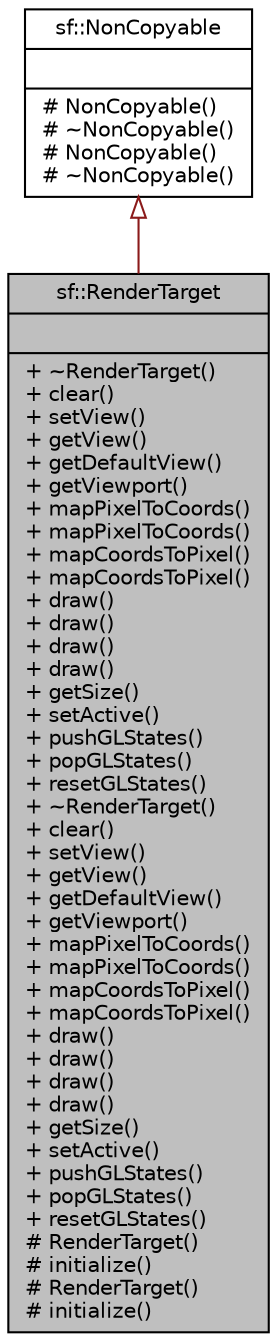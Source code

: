 digraph "sf::RenderTarget"
{
 // LATEX_PDF_SIZE
  edge [fontname="Helvetica",fontsize="10",labelfontname="Helvetica",labelfontsize="10"];
  node [fontname="Helvetica",fontsize="10",shape=record];
  Node1 [label="{sf::RenderTarget\n||+ ~RenderTarget()\l+ clear()\l+ setView()\l+ getView()\l+ getDefaultView()\l+ getViewport()\l+ mapPixelToCoords()\l+ mapPixelToCoords()\l+ mapCoordsToPixel()\l+ mapCoordsToPixel()\l+ draw()\l+ draw()\l+ draw()\l+ draw()\l+ getSize()\l+ setActive()\l+ pushGLStates()\l+ popGLStates()\l+ resetGLStates()\l+ ~RenderTarget()\l+ clear()\l+ setView()\l+ getView()\l+ getDefaultView()\l+ getViewport()\l+ mapPixelToCoords()\l+ mapPixelToCoords()\l+ mapCoordsToPixel()\l+ mapCoordsToPixel()\l+ draw()\l+ draw()\l+ draw()\l+ draw()\l+ getSize()\l+ setActive()\l+ pushGLStates()\l+ popGLStates()\l+ resetGLStates()\l# RenderTarget()\l# initialize()\l# RenderTarget()\l# initialize()\l}",height=0.2,width=0.4,color="black", fillcolor="grey75", style="filled", fontcolor="black",tooltip="Base class for all render targets (window, texture, ...)"];
  Node2 -> Node1 [dir="back",color="firebrick4",fontsize="10",style="solid",arrowtail="onormal",fontname="Helvetica"];
  Node2 [label="{sf::NonCopyable\n||# NonCopyable()\l# ~NonCopyable()\l# NonCopyable()\l# ~NonCopyable()\l}",height=0.2,width=0.4,color="black", fillcolor="white", style="filled",URL="$classsf_1_1NonCopyable.html",tooltip="Utility class that makes any derived class non-copyable."];
}
